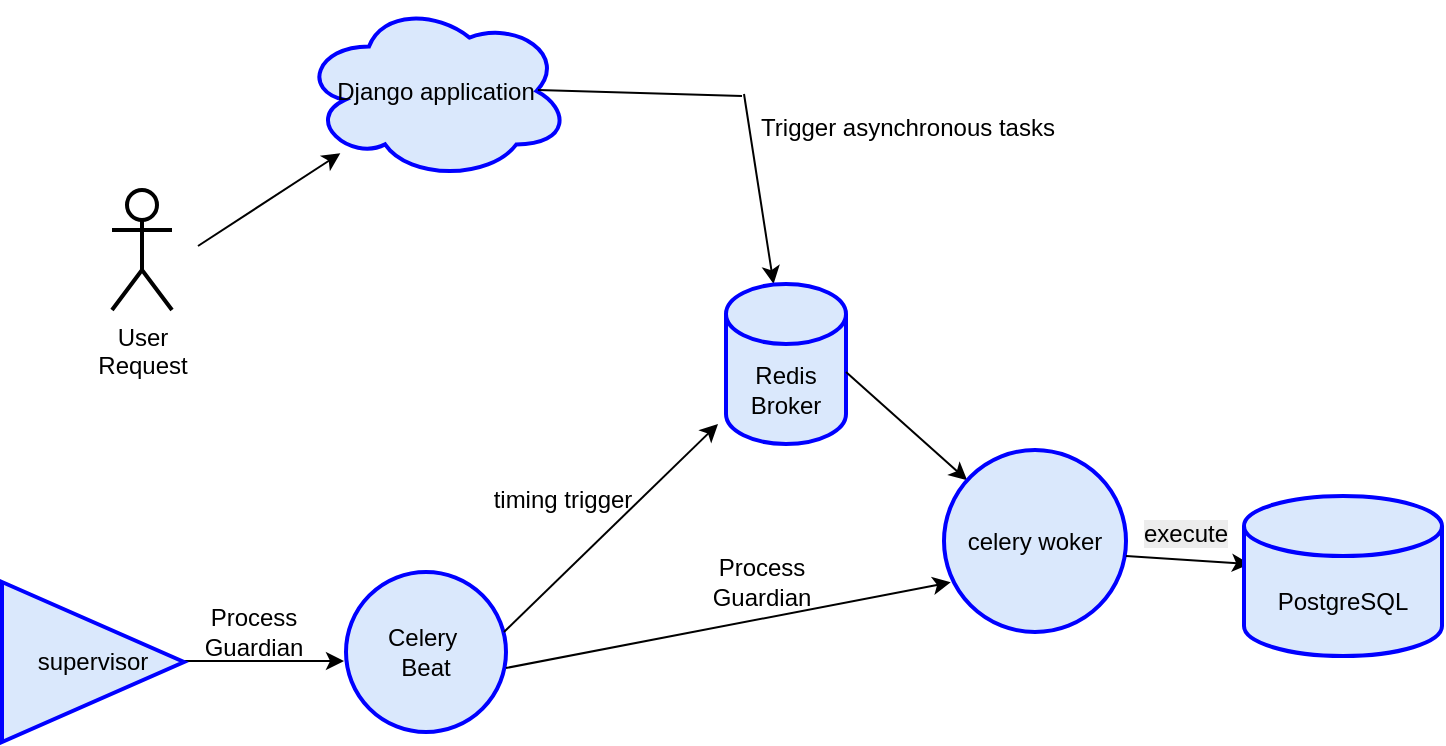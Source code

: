 <mxfile version="27.1.1">
  <diagram name="第 1 页" id="D639CsJiYMUyZf9DXLEM">
    <mxGraphModel dx="1042" dy="562" grid="0" gridSize="10" guides="1" tooltips="1" connect="1" arrows="1" fold="1" page="0" pageScale="1" pageWidth="827" pageHeight="1169" math="0" shadow="0">
      <root>
        <mxCell id="0" />
        <mxCell id="1" parent="0" />
        <mxCell id="BeQDKfciGyl9qyScfAEI-1" value="User&lt;div&gt;Request&lt;/div&gt;" style="shape=umlActor;verticalLabelPosition=bottom;verticalAlign=top;html=1;outlineConnect=0;fillColor=none;strokeColor=default;strokeWidth=2;" vertex="1" parent="1">
          <mxGeometry x="76" y="176" width="30" height="60" as="geometry" />
        </mxCell>
        <mxCell id="BeQDKfciGyl9qyScfAEI-2" value="" style="endArrow=classic;html=1;rounded=0;" edge="1" parent="1" target="BeQDKfciGyl9qyScfAEI-3">
          <mxGeometry width="50" height="50" relative="1" as="geometry">
            <mxPoint x="119" y="204" as="sourcePoint" />
            <mxPoint x="169" y="154" as="targetPoint" />
          </mxGeometry>
        </mxCell>
        <mxCell id="BeQDKfciGyl9qyScfAEI-3" value="Django application" style="ellipse;shape=cloud;whiteSpace=wrap;html=1;fillColor=#dae8fc;strokeColor=#0000FF;strokeWidth=2;" vertex="1" parent="1">
          <mxGeometry x="171" y="82" width="134" height="89" as="geometry" />
        </mxCell>
        <mxCell id="BeQDKfciGyl9qyScfAEI-4" value="" style="endArrow=none;html=1;rounded=0;" edge="1" parent="1">
          <mxGeometry width="50" height="50" relative="1" as="geometry">
            <mxPoint x="289" y="126" as="sourcePoint" />
            <mxPoint x="391" y="129" as="targetPoint" />
          </mxGeometry>
        </mxCell>
        <mxCell id="BeQDKfciGyl9qyScfAEI-5" value="" style="endArrow=classic;html=1;rounded=0;" edge="1" parent="1" target="BeQDKfciGyl9qyScfAEI-6">
          <mxGeometry width="50" height="50" relative="1" as="geometry">
            <mxPoint x="392" y="128" as="sourcePoint" />
            <mxPoint x="397" y="181" as="targetPoint" />
          </mxGeometry>
        </mxCell>
        <mxCell id="BeQDKfciGyl9qyScfAEI-6" value="Redis&lt;div&gt;Broker&lt;/div&gt;" style="shape=cylinder3;whiteSpace=wrap;html=1;boundedLbl=1;backgroundOutline=1;size=15;fillColor=#dae8fc;strokeColor=#0000FF;strokeWidth=2;" vertex="1" parent="1">
          <mxGeometry x="383" y="223" width="60" height="80" as="geometry" />
        </mxCell>
        <mxCell id="BeQDKfciGyl9qyScfAEI-7" value="" style="endArrow=classic;html=1;rounded=0;" edge="1" parent="1" target="BeQDKfciGyl9qyScfAEI-8">
          <mxGeometry width="50" height="50" relative="1" as="geometry">
            <mxPoint x="443" y="267" as="sourcePoint" />
            <mxPoint x="537" y="293" as="targetPoint" />
          </mxGeometry>
        </mxCell>
        <mxCell id="BeQDKfciGyl9qyScfAEI-8" value="celery woker" style="ellipse;whiteSpace=wrap;html=1;aspect=fixed;fillColor=#dae8fc;strokeColor=#0000FF;strokeWidth=2;" vertex="1" parent="1">
          <mxGeometry x="492" y="306" width="91" height="91" as="geometry" />
        </mxCell>
        <mxCell id="BeQDKfciGyl9qyScfAEI-9" value="" style="endArrow=classic;html=1;rounded=0;" edge="1" parent="1">
          <mxGeometry width="50" height="50" relative="1" as="geometry">
            <mxPoint x="583" y="359" as="sourcePoint" />
            <mxPoint x="645" y="363" as="targetPoint" />
          </mxGeometry>
        </mxCell>
        <mxCell id="BeQDKfciGyl9qyScfAEI-10" value="PostgreSQL" style="shape=cylinder3;whiteSpace=wrap;html=1;boundedLbl=1;backgroundOutline=1;size=15;fillColor=#dae8fc;strokeColor=#0000FF;strokeWidth=2;" vertex="1" parent="1">
          <mxGeometry x="642" y="329" width="99" height="80" as="geometry" />
        </mxCell>
        <mxCell id="BeQDKfciGyl9qyScfAEI-11" value="" style="endArrow=classic;html=1;rounded=0;" edge="1" parent="1">
          <mxGeometry width="50" height="50" relative="1" as="geometry">
            <mxPoint x="109" y="411.5" as="sourcePoint" />
            <mxPoint x="192" y="411.5" as="targetPoint" />
          </mxGeometry>
        </mxCell>
        <mxCell id="BeQDKfciGyl9qyScfAEI-12" value="Process Guardian" style="text;html=1;align=center;verticalAlign=middle;whiteSpace=wrap;rounded=0;" vertex="1" parent="1">
          <mxGeometry x="117" y="382" width="60" height="30" as="geometry" />
        </mxCell>
        <mxCell id="BeQDKfciGyl9qyScfAEI-13" value="Trigger asynchronous tasks" style="text;html=1;align=center;verticalAlign=middle;whiteSpace=wrap;rounded=0;" vertex="1" parent="1">
          <mxGeometry x="397" y="125" width="154" height="40.5" as="geometry" />
        </mxCell>
        <mxCell id="BeQDKfciGyl9qyScfAEI-14" value="Celery&amp;nbsp;&lt;div&gt;Beat&lt;/div&gt;" style="ellipse;whiteSpace=wrap;html=1;aspect=fixed;fillColor=#dae8fc;strokeColor=#0000FF;strokeWidth=2;" vertex="1" parent="1">
          <mxGeometry x="193" y="367" width="80" height="80" as="geometry" />
        </mxCell>
        <mxCell id="BeQDKfciGyl9qyScfAEI-15" value="" style="endArrow=classic;html=1;rounded=0;entryX=0;entryY=1;entryDx=0;entryDy=-15;entryPerimeter=0;" edge="1" parent="1">
          <mxGeometry width="50" height="50" relative="1" as="geometry">
            <mxPoint x="272" y="397" as="sourcePoint" />
            <mxPoint x="379" y="293" as="targetPoint" />
          </mxGeometry>
        </mxCell>
        <mxCell id="BeQDKfciGyl9qyScfAEI-16" value="timing trigger" style="text;html=1;align=center;verticalAlign=middle;whiteSpace=wrap;rounded=0;" vertex="1" parent="1">
          <mxGeometry x="253" y="316" width="97" height="30" as="geometry" />
        </mxCell>
        <mxCell id="BeQDKfciGyl9qyScfAEI-17" value="&lt;span style=&quot;color: rgb(0, 0, 0); font-family: Helvetica; font-size: 12px; font-style: normal; font-variant-ligatures: normal; font-variant-caps: normal; font-weight: 400; letter-spacing: normal; orphans: 2; text-align: center; text-indent: 0px; text-transform: none; widows: 2; word-spacing: 0px; -webkit-text-stroke-width: 0px; white-space: normal; background-color: rgb(236, 236, 236); text-decoration-thickness: initial; text-decoration-style: initial; text-decoration-color: initial; display: inline !important; float: none;&quot;&gt;execute&lt;/span&gt;" style="text;whiteSpace=wrap;html=1;" vertex="1" parent="1">
          <mxGeometry x="590.0" y="333.5" width="70" height="36" as="geometry" />
        </mxCell>
        <mxCell id="BeQDKfciGyl9qyScfAEI-18" value="" style="endArrow=classic;html=1;rounded=0;entryX=0.037;entryY=0.727;entryDx=0;entryDy=0;entryPerimeter=0;" edge="1" parent="1" target="BeQDKfciGyl9qyScfAEI-8">
          <mxGeometry width="50" height="50" relative="1" as="geometry">
            <mxPoint x="273" y="415" as="sourcePoint" />
            <mxPoint x="323" y="365" as="targetPoint" />
          </mxGeometry>
        </mxCell>
        <mxCell id="BeQDKfciGyl9qyScfAEI-19" value="Process Guardian" style="text;html=1;align=center;verticalAlign=middle;whiteSpace=wrap;rounded=0;" vertex="1" parent="1">
          <mxGeometry x="371" y="357" width="60" height="30" as="geometry" />
        </mxCell>
        <mxCell id="BeQDKfciGyl9qyScfAEI-20" value="supervisor" style="triangle;whiteSpace=wrap;html=1;fillColor=#dae8fc;strokeColor=#0000FF;strokeWidth=2;" vertex="1" parent="1">
          <mxGeometry x="21" y="372" width="91" height="80" as="geometry" />
        </mxCell>
      </root>
    </mxGraphModel>
  </diagram>
</mxfile>
